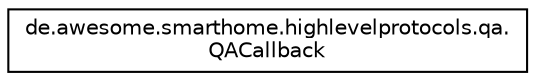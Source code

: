 digraph "Graphical Class Hierarchy"
{
  edge [fontname="Helvetica",fontsize="10",labelfontname="Helvetica",labelfontsize="10"];
  node [fontname="Helvetica",fontsize="10",shape=record];
  rankdir="LR";
  Node0 [label="de.awesome.smarthome.highlevelprotocols.qa.\lQACallback",height=0.2,width=0.4,color="black", fillcolor="white", style="filled",URL="$interfacede_1_1awesome_1_1smarthome_1_1highlevelprotocols_1_1qa_1_1_q_a_callback.html"];
}
